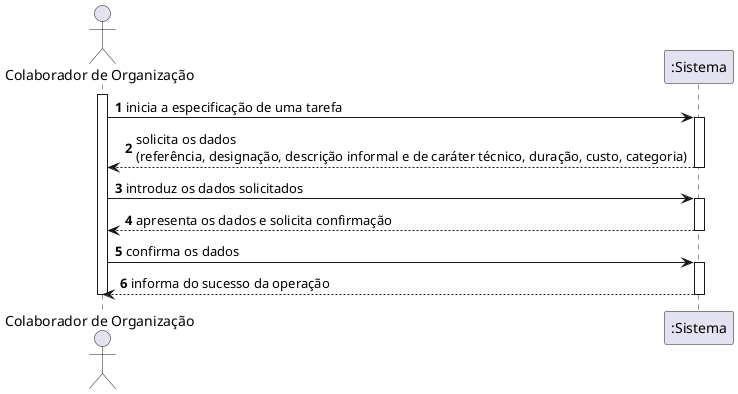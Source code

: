@startuml
autonumber
actor "Colaborador de Organização" as COL

activate COL
COL -> ":Sistema" : inicia a especificação de uma tarefa
activate ":Sistema"
":Sistema" --> COL : solicita os dados \n(referência, designação, descrição informal e de caráter técnico, duração, custo, categoria)
deactivate ":Sistema"

COL -> ":Sistema" : introduz os dados solicitados
activate ":Sistema"
":Sistema" --> COL : apresenta os dados e solicita confirmação
deactivate ":Sistema"

COL -> ":Sistema" : confirma os dados
activate ":Sistema"
":Sistema" --> COL : informa do sucesso da operação
deactivate ":Sistema"

deactivate COL

@enduml
